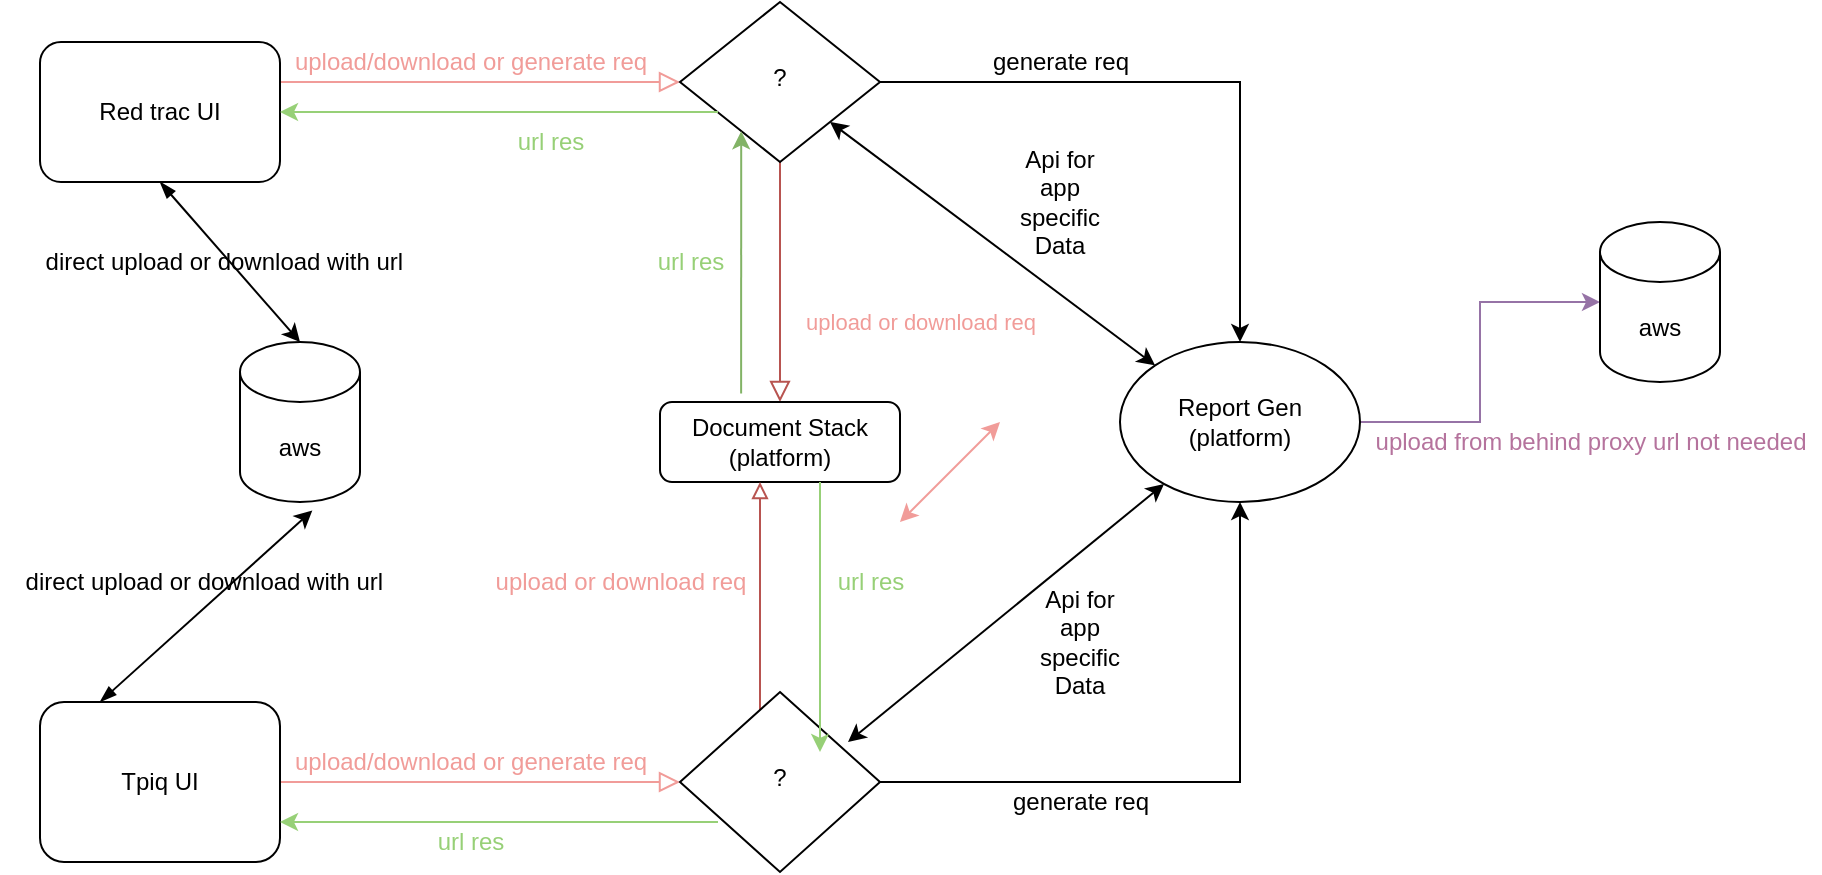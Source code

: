 <mxfile version="13.9.3" type="github">
  <diagram id="C5RBs43oDa-KdzZeNtuy" name="Page-1">
    <mxGraphModel dx="1936" dy="465" grid="1" gridSize="10" guides="1" tooltips="1" connect="1" arrows="1" fold="1" page="1" pageScale="1" pageWidth="827" pageHeight="1169" math="0" shadow="0">
      <root>
        <mxCell id="WIyWlLk6GJQsqaUBKTNV-0" />
        <mxCell id="WIyWlLk6GJQsqaUBKTNV-1" parent="WIyWlLk6GJQsqaUBKTNV-0" />
        <mxCell id="WIyWlLk6GJQsqaUBKTNV-2" value="" style="rounded=0;html=1;jettySize=auto;orthogonalLoop=1;fontSize=11;endArrow=block;endFill=0;endSize=8;strokeWidth=1;shadow=0;labelBackgroundColor=none;edgeStyle=orthogonalEdgeStyle;strokeColor=#F19C99;" parent="WIyWlLk6GJQsqaUBKTNV-1" source="WIyWlLk6GJQsqaUBKTNV-3" target="WIyWlLk6GJQsqaUBKTNV-6" edge="1">
          <mxGeometry relative="1" as="geometry">
            <Array as="points">
              <mxPoint x="210" y="100" />
              <mxPoint x="210" y="100" />
            </Array>
          </mxGeometry>
        </mxCell>
        <mxCell id="WIyWlLk6GJQsqaUBKTNV-3" value="Red trac UI" style="rounded=1;whiteSpace=wrap;html=1;fontSize=12;glass=0;strokeWidth=1;shadow=0;" parent="WIyWlLk6GJQsqaUBKTNV-1" vertex="1">
          <mxGeometry x="10" y="80" width="120" height="70" as="geometry" />
        </mxCell>
        <mxCell id="WIyWlLk6GJQsqaUBKTNV-5" value="&lt;font color=&quot;#f19c99&quot;&gt;upload or download req&lt;/font&gt;" style="edgeStyle=orthogonalEdgeStyle;rounded=0;html=1;jettySize=auto;orthogonalLoop=1;fontSize=11;endArrow=block;endFill=0;endSize=8;strokeWidth=1;shadow=0;labelBackgroundColor=none;fillColor=#f8cecc;strokeColor=#b85450;" parent="WIyWlLk6GJQsqaUBKTNV-1" source="WIyWlLk6GJQsqaUBKTNV-6" target="WIyWlLk6GJQsqaUBKTNV-7" edge="1">
          <mxGeometry x="0.333" y="70" relative="1" as="geometry">
            <mxPoint as="offset" />
          </mxGeometry>
        </mxCell>
        <mxCell id="ECJBmSyyxKUoE2cN9_bw-8" value="" style="edgeStyle=orthogonalEdgeStyle;rounded=0;orthogonalLoop=1;jettySize=auto;html=1;" edge="1" parent="WIyWlLk6GJQsqaUBKTNV-1" source="WIyWlLk6GJQsqaUBKTNV-6" target="ECJBmSyyxKUoE2cN9_bw-6">
          <mxGeometry relative="1" as="geometry">
            <mxPoint x="680" y="150" as="targetPoint" />
          </mxGeometry>
        </mxCell>
        <mxCell id="WIyWlLk6GJQsqaUBKTNV-6" value="?" style="rhombus;whiteSpace=wrap;html=1;shadow=0;fontFamily=Helvetica;fontSize=12;align=center;strokeWidth=1;spacing=6;spacingTop=-4;" parent="WIyWlLk6GJQsqaUBKTNV-1" vertex="1">
          <mxGeometry x="330" y="60" width="100" height="80" as="geometry" />
        </mxCell>
        <mxCell id="WIyWlLk6GJQsqaUBKTNV-7" value="Document Stack (platform)" style="rounded=1;whiteSpace=wrap;html=1;fontSize=12;glass=0;strokeWidth=1;shadow=0;" parent="WIyWlLk6GJQsqaUBKTNV-1" vertex="1">
          <mxGeometry x="320" y="260" width="120" height="40" as="geometry" />
        </mxCell>
        <mxCell id="WIyWlLk6GJQsqaUBKTNV-8" value="" style="rounded=0;html=1;jettySize=auto;orthogonalLoop=1;fontSize=11;endArrow=block;endFill=0;endSize=8;strokeWidth=1;shadow=0;labelBackgroundColor=none;edgeStyle=orthogonalEdgeStyle;exitX=1;exitY=0.5;exitDx=0;exitDy=0;entryX=0;entryY=0.5;entryDx=0;entryDy=0;strokeColor=#F19C99;" parent="WIyWlLk6GJQsqaUBKTNV-1" source="WIyWlLk6GJQsqaUBKTNV-11" target="WIyWlLk6GJQsqaUBKTNV-10" edge="1">
          <mxGeometry x="0.333" y="20" relative="1" as="geometry">
            <mxPoint as="offset" />
            <mxPoint x="400" y="310" as="targetPoint" />
            <Array as="points">
              <mxPoint x="190" y="450" />
            </Array>
          </mxGeometry>
        </mxCell>
        <mxCell id="ECJBmSyyxKUoE2cN9_bw-2" value="" style="edgeStyle=orthogonalEdgeStyle;rounded=0;orthogonalLoop=1;jettySize=auto;html=1;fillColor=#f8cecc;strokeColor=#b85450;endArrow=block;endFill=0;" edge="1" parent="WIyWlLk6GJQsqaUBKTNV-1" source="WIyWlLk6GJQsqaUBKTNV-10" target="WIyWlLk6GJQsqaUBKTNV-7">
          <mxGeometry relative="1" as="geometry">
            <Array as="points">
              <mxPoint x="370" y="320" />
              <mxPoint x="370" y="320" />
            </Array>
          </mxGeometry>
        </mxCell>
        <mxCell id="ECJBmSyyxKUoE2cN9_bw-10" value="" style="edgeStyle=orthogonalEdgeStyle;rounded=0;orthogonalLoop=1;jettySize=auto;html=1;entryX=0.5;entryY=1;entryDx=0;entryDy=0;" edge="1" parent="WIyWlLk6GJQsqaUBKTNV-1" source="WIyWlLk6GJQsqaUBKTNV-10" target="ECJBmSyyxKUoE2cN9_bw-6">
          <mxGeometry relative="1" as="geometry">
            <mxPoint x="620" y="330" as="targetPoint" />
          </mxGeometry>
        </mxCell>
        <mxCell id="WIyWlLk6GJQsqaUBKTNV-10" value="?" style="rhombus;whiteSpace=wrap;html=1;shadow=0;fontFamily=Helvetica;fontSize=12;align=center;strokeWidth=1;spacing=6;spacingTop=-4;" parent="WIyWlLk6GJQsqaUBKTNV-1" vertex="1">
          <mxGeometry x="330" y="405" width="100" height="90" as="geometry" />
        </mxCell>
        <mxCell id="WIyWlLk6GJQsqaUBKTNV-11" value="Tpiq UI" style="rounded=1;whiteSpace=wrap;html=1;fontSize=12;glass=0;strokeWidth=1;shadow=0;" parent="WIyWlLk6GJQsqaUBKTNV-1" vertex="1">
          <mxGeometry x="10" y="410" width="120" height="80" as="geometry" />
        </mxCell>
        <mxCell id="ECJBmSyyxKUoE2cN9_bw-5" value="&lt;font color=&quot;#f19c99&quot;&gt;upload or download req&lt;/font&gt;" style="text;html=1;resizable=0;autosize=1;align=center;verticalAlign=middle;points=[];rounded=0;" vertex="1" parent="WIyWlLk6GJQsqaUBKTNV-1">
          <mxGeometry x="230" y="340" width="140" height="20" as="geometry" />
        </mxCell>
        <mxCell id="ECJBmSyyxKUoE2cN9_bw-32" style="edgeStyle=orthogonalEdgeStyle;rounded=0;orthogonalLoop=1;jettySize=auto;html=1;fillColor=#e1d5e7;strokeColor=#9673a6;" edge="1" parent="WIyWlLk6GJQsqaUBKTNV-1" source="ECJBmSyyxKUoE2cN9_bw-6" target="ECJBmSyyxKUoE2cN9_bw-33">
          <mxGeometry relative="1" as="geometry">
            <mxPoint x="740" y="270" as="targetPoint" />
          </mxGeometry>
        </mxCell>
        <mxCell id="ECJBmSyyxKUoE2cN9_bw-6" value="Report Gen &lt;br&gt;(platform)" style="ellipse;whiteSpace=wrap;html=1;" vertex="1" parent="WIyWlLk6GJQsqaUBKTNV-1">
          <mxGeometry x="550" y="230" width="120" height="80" as="geometry" />
        </mxCell>
        <mxCell id="ECJBmSyyxKUoE2cN9_bw-12" value="&lt;font color=&quot;#b5739d&quot;&gt;upload from behind proxy url not needed&lt;/font&gt;" style="text;html=1;resizable=0;autosize=1;align=center;verticalAlign=middle;points=[];fillColor=none;strokeColor=none;rounded=0;" vertex="1" parent="WIyWlLk6GJQsqaUBKTNV-1">
          <mxGeometry x="670" y="270" width="230" height="20" as="geometry" />
        </mxCell>
        <mxCell id="ECJBmSyyxKUoE2cN9_bw-13" value="generate req" style="text;html=1;resizable=0;autosize=1;align=center;verticalAlign=middle;points=[];fillColor=none;strokeColor=none;rounded=0;" vertex="1" parent="WIyWlLk6GJQsqaUBKTNV-1">
          <mxGeometry x="490" y="450" width="80" height="20" as="geometry" />
        </mxCell>
        <mxCell id="ECJBmSyyxKUoE2cN9_bw-16" value="" style="endArrow=classic;startArrow=classic;html=1;" edge="1" parent="WIyWlLk6GJQsqaUBKTNV-1" target="ECJBmSyyxKUoE2cN9_bw-6">
          <mxGeometry width="50" height="50" relative="1" as="geometry">
            <mxPoint x="414" y="430" as="sourcePoint" />
            <mxPoint x="464" y="380" as="targetPoint" />
          </mxGeometry>
        </mxCell>
        <mxCell id="ECJBmSyyxKUoE2cN9_bw-17" value="generate req" style="text;html=1;resizable=0;autosize=1;align=center;verticalAlign=middle;points=[];fillColor=none;strokeColor=none;rounded=0;" vertex="1" parent="WIyWlLk6GJQsqaUBKTNV-1">
          <mxGeometry x="480" y="80" width="80" height="20" as="geometry" />
        </mxCell>
        <mxCell id="ECJBmSyyxKUoE2cN9_bw-19" value="" style="endArrow=classic;startArrow=classic;html=1;entryX=0;entryY=0;entryDx=0;entryDy=0;exitX=1;exitY=1;exitDx=0;exitDy=0;" edge="1" parent="WIyWlLk6GJQsqaUBKTNV-1" source="WIyWlLk6GJQsqaUBKTNV-6" target="ECJBmSyyxKUoE2cN9_bw-6">
          <mxGeometry width="50" height="50" relative="1" as="geometry">
            <mxPoint x="414" y="249.02" as="sourcePoint" />
            <mxPoint x="572.048" y="120.001" as="targetPoint" />
          </mxGeometry>
        </mxCell>
        <mxCell id="ECJBmSyyxKUoE2cN9_bw-20" value="Api for app specific Data" style="text;html=1;strokeColor=none;fillColor=none;align=center;verticalAlign=middle;whiteSpace=wrap;rounded=0;" vertex="1" parent="WIyWlLk6GJQsqaUBKTNV-1">
          <mxGeometry x="500" y="150" width="40" height="20" as="geometry" />
        </mxCell>
        <mxCell id="ECJBmSyyxKUoE2cN9_bw-21" value="Api for app specific Data" style="text;html=1;strokeColor=none;fillColor=none;align=center;verticalAlign=middle;whiteSpace=wrap;rounded=0;" vertex="1" parent="WIyWlLk6GJQsqaUBKTNV-1">
          <mxGeometry x="510" y="370" width="40" height="20" as="geometry" />
        </mxCell>
        <mxCell id="ECJBmSyyxKUoE2cN9_bw-33" value="aws" style="shape=cylinder3;whiteSpace=wrap;html=1;boundedLbl=1;backgroundOutline=1;size=15;" vertex="1" parent="WIyWlLk6GJQsqaUBKTNV-1">
          <mxGeometry x="790" y="170" width="60" height="80" as="geometry" />
        </mxCell>
        <mxCell id="ECJBmSyyxKUoE2cN9_bw-34" value="aws" style="shape=cylinder3;whiteSpace=wrap;html=1;boundedLbl=1;backgroundOutline=1;size=15;" vertex="1" parent="WIyWlLk6GJQsqaUBKTNV-1">
          <mxGeometry x="110" y="230" width="60" height="80" as="geometry" />
        </mxCell>
        <mxCell id="ECJBmSyyxKUoE2cN9_bw-35" value="" style="endArrow=classic;html=1;entryX=0.306;entryY=0.808;entryDx=0;entryDy=0;entryPerimeter=0;exitX=0.338;exitY=-0.105;exitDx=0;exitDy=0;exitPerimeter=0;fillColor=#d5e8d4;strokeColor=#82b366;" edge="1" parent="WIyWlLk6GJQsqaUBKTNV-1" source="WIyWlLk6GJQsqaUBKTNV-7" target="WIyWlLk6GJQsqaUBKTNV-6">
          <mxGeometry width="50" height="50" relative="1" as="geometry">
            <mxPoint x="330" y="260" as="sourcePoint" />
            <mxPoint x="380" y="210" as="targetPoint" />
          </mxGeometry>
        </mxCell>
        <mxCell id="ECJBmSyyxKUoE2cN9_bw-36" value="url res" style="text;html=1;resizable=0;autosize=1;align=center;verticalAlign=middle;points=[];fillColor=none;strokeColor=none;rounded=0;fontColor=#97D077;" vertex="1" parent="WIyWlLk6GJQsqaUBKTNV-1">
          <mxGeometry x="310" y="180" width="50" height="20" as="geometry" />
        </mxCell>
        <mxCell id="ECJBmSyyxKUoE2cN9_bw-37" value="" style="endArrow=classic;html=1;strokeColor=#97D077;" edge="1" parent="WIyWlLk6GJQsqaUBKTNV-1">
          <mxGeometry width="50" height="50" relative="1" as="geometry">
            <mxPoint x="400" y="300" as="sourcePoint" />
            <mxPoint x="400" y="435" as="targetPoint" />
          </mxGeometry>
        </mxCell>
        <mxCell id="ECJBmSyyxKUoE2cN9_bw-38" value="url res" style="text;html=1;resizable=0;autosize=1;align=center;verticalAlign=middle;points=[];fillColor=none;strokeColor=none;rounded=0;fontColor=#97D077;" vertex="1" parent="WIyWlLk6GJQsqaUBKTNV-1">
          <mxGeometry x="400" y="340" width="50" height="20" as="geometry" />
        </mxCell>
        <mxCell id="ECJBmSyyxKUoE2cN9_bw-39" value="url res" style="text;html=1;resizable=0;autosize=1;align=center;verticalAlign=middle;points=[];fillColor=none;strokeColor=none;rounded=0;fontColor=#97D077;" vertex="1" parent="WIyWlLk6GJQsqaUBKTNV-1">
          <mxGeometry x="200" y="470" width="50" height="20" as="geometry" />
        </mxCell>
        <mxCell id="ECJBmSyyxKUoE2cN9_bw-43" value="upload/download or generate req" style="text;html=1;resizable=0;autosize=1;align=center;verticalAlign=middle;points=[];fillColor=none;strokeColor=none;rounded=0;fontColor=#F19C99;" vertex="1" parent="WIyWlLk6GJQsqaUBKTNV-1">
          <mxGeometry x="130" y="430" width="190" height="20" as="geometry" />
        </mxCell>
        <mxCell id="ECJBmSyyxKUoE2cN9_bw-45" value="" style="endArrow=classic;html=1;entryX=1;entryY=0.5;entryDx=0;entryDy=0;fontColor=#97D077;strokeColor=#97D077;" edge="1" parent="WIyWlLk6GJQsqaUBKTNV-1" target="WIyWlLk6GJQsqaUBKTNV-3">
          <mxGeometry width="50" height="50" relative="1" as="geometry">
            <mxPoint x="349" y="115" as="sourcePoint" />
            <mxPoint x="290" y="130" as="targetPoint" />
          </mxGeometry>
        </mxCell>
        <mxCell id="ECJBmSyyxKUoE2cN9_bw-46" value="" style="endArrow=classic;html=1;entryX=1;entryY=0.75;entryDx=0;entryDy=0;strokeColor=#97D077;" edge="1" parent="WIyWlLk6GJQsqaUBKTNV-1" target="WIyWlLk6GJQsqaUBKTNV-11">
          <mxGeometry width="50" height="50" relative="1" as="geometry">
            <mxPoint x="349" y="470" as="sourcePoint" />
            <mxPoint x="190" y="470" as="targetPoint" />
          </mxGeometry>
        </mxCell>
        <mxCell id="ECJBmSyyxKUoE2cN9_bw-47" value="url res" style="text;html=1;resizable=0;autosize=1;align=center;verticalAlign=middle;points=[];rounded=0;fontColor=#97D077;" vertex="1" parent="WIyWlLk6GJQsqaUBKTNV-1">
          <mxGeometry x="240" y="120" width="50" height="20" as="geometry" />
        </mxCell>
        <mxCell id="ECJBmSyyxKUoE2cN9_bw-48" value="" style="endArrow=classic;html=1;exitX=0.5;exitY=1;exitDx=0;exitDy=0;entryX=0.5;entryY=0;entryDx=0;entryDy=0;entryPerimeter=0;startArrow=blockThin;startFill=1;" edge="1" parent="WIyWlLk6GJQsqaUBKTNV-1" source="WIyWlLk6GJQsqaUBKTNV-3" target="ECJBmSyyxKUoE2cN9_bw-34">
          <mxGeometry width="50" height="50" relative="1" as="geometry">
            <mxPoint x="115" y="230" as="sourcePoint" />
            <mxPoint x="165" y="180" as="targetPoint" />
          </mxGeometry>
        </mxCell>
        <mxCell id="ECJBmSyyxKUoE2cN9_bw-49" value="" style="endArrow=classic;html=1;exitX=0.25;exitY=0;exitDx=0;exitDy=0;entryX=0.603;entryY=1.053;entryDx=0;entryDy=0;entryPerimeter=0;startArrow=blockThin;startFill=1;" edge="1" parent="WIyWlLk6GJQsqaUBKTNV-1" source="WIyWlLk6GJQsqaUBKTNV-11" target="ECJBmSyyxKUoE2cN9_bw-34">
          <mxGeometry width="50" height="50" relative="1" as="geometry">
            <mxPoint x="120" y="340" as="sourcePoint" />
            <mxPoint x="140" y="420" as="targetPoint" />
          </mxGeometry>
        </mxCell>
        <mxCell id="ECJBmSyyxKUoE2cN9_bw-50" value="&amp;nbsp;direct upload or download with url" style="text;html=1;resizable=0;autosize=1;align=center;verticalAlign=middle;points=[];fillColor=none;strokeColor=none;rounded=0;" vertex="1" parent="WIyWlLk6GJQsqaUBKTNV-1">
          <mxGeometry x="-10" y="340" width="200" height="20" as="geometry" />
        </mxCell>
        <mxCell id="ECJBmSyyxKUoE2cN9_bw-51" value="&amp;nbsp;direct upload or download with url" style="text;html=1;resizable=0;autosize=1;align=center;verticalAlign=middle;points=[];fillColor=none;strokeColor=none;rounded=0;" vertex="1" parent="WIyWlLk6GJQsqaUBKTNV-1">
          <mxGeometry y="180" width="200" height="20" as="geometry" />
        </mxCell>
        <mxCell id="ECJBmSyyxKUoE2cN9_bw-52" value="upload/download or generate req" style="text;html=1;resizable=0;autosize=1;align=center;verticalAlign=middle;points=[];fillColor=none;strokeColor=none;rounded=0;fontColor=#F19C99;" vertex="1" parent="WIyWlLk6GJQsqaUBKTNV-1">
          <mxGeometry x="130" y="80" width="190" height="20" as="geometry" />
        </mxCell>
        <mxCell id="ECJBmSyyxKUoE2cN9_bw-56" value="" style="endArrow=classic;startArrow=classic;html=1;strokeColor=#F19C99;fontColor=#F19C99;" edge="1" parent="WIyWlLk6GJQsqaUBKTNV-1">
          <mxGeometry width="50" height="50" relative="1" as="geometry">
            <mxPoint x="440" y="320" as="sourcePoint" />
            <mxPoint x="490" y="270" as="targetPoint" />
          </mxGeometry>
        </mxCell>
      </root>
    </mxGraphModel>
  </diagram>
</mxfile>
